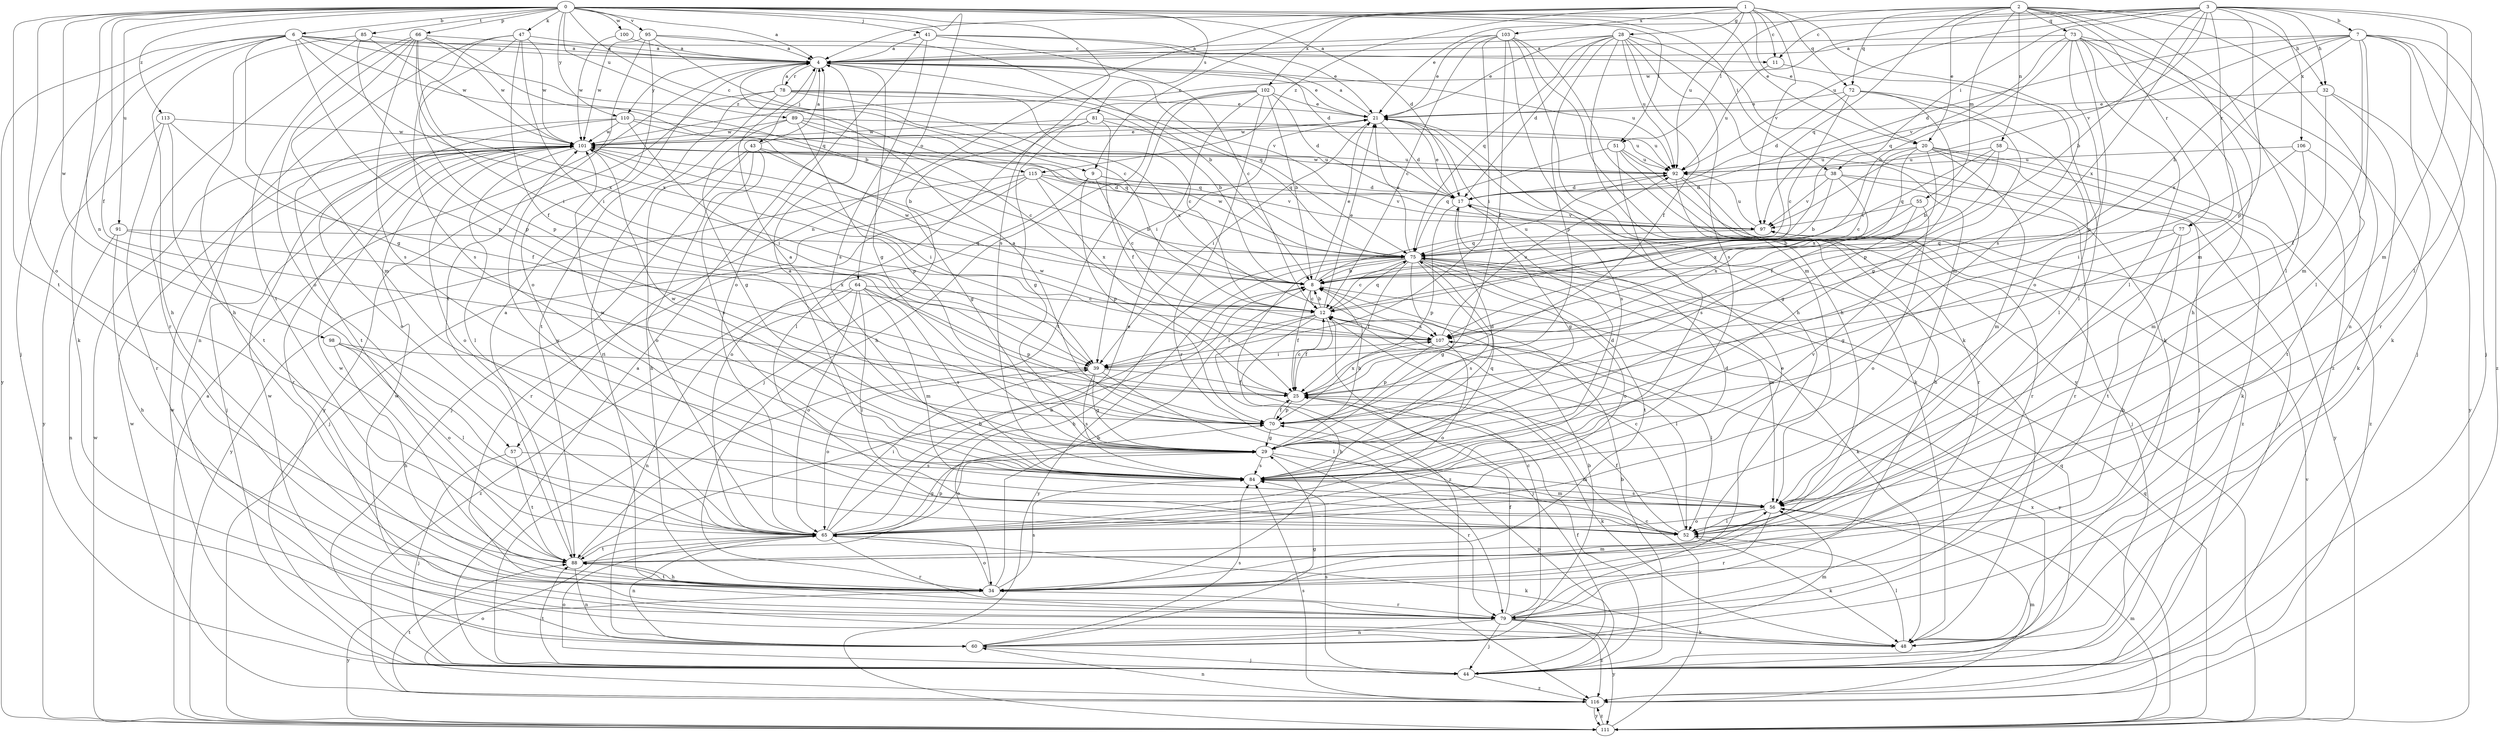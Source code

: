 strict digraph  {
0;
1;
2;
3;
4;
6;
7;
8;
9;
11;
12;
17;
20;
21;
25;
28;
29;
32;
34;
38;
39;
41;
43;
44;
47;
48;
51;
52;
55;
56;
57;
58;
60;
64;
65;
66;
70;
72;
73;
75;
77;
78;
79;
81;
84;
85;
88;
89;
91;
92;
95;
97;
98;
100;
101;
102;
103;
106;
107;
110;
111;
113;
115;
116;
0 -> 4  [label=a];
0 -> 6  [label=b];
0 -> 9  [label=c];
0 -> 17  [label=d];
0 -> 20  [label=e];
0 -> 25  [label=f];
0 -> 38  [label=i];
0 -> 41  [label=j];
0 -> 47  [label=k];
0 -> 51  [label=l];
0 -> 57  [label=n];
0 -> 64  [label=o];
0 -> 65  [label=o];
0 -> 66  [label=p];
0 -> 81  [label=s];
0 -> 84  [label=s];
0 -> 85  [label=t];
0 -> 88  [label=t];
0 -> 89  [label=u];
0 -> 91  [label=u];
0 -> 95  [label=v];
0 -> 98  [label=w];
0 -> 100  [label=w];
0 -> 110  [label=y];
0 -> 113  [label=z];
1 -> 9  [label=c];
1 -> 11  [label=c];
1 -> 20  [label=e];
1 -> 28  [label=g];
1 -> 57  [label=n];
1 -> 72  [label=q];
1 -> 84  [label=s];
1 -> 92  [label=u];
1 -> 97  [label=v];
1 -> 102  [label=x];
1 -> 103  [label=x];
1 -> 115  [label=z];
2 -> 4  [label=a];
2 -> 20  [label=e];
2 -> 32  [label=h];
2 -> 51  [label=l];
2 -> 52  [label=l];
2 -> 55  [label=m];
2 -> 56  [label=m];
2 -> 58  [label=n];
2 -> 60  [label=n];
2 -> 72  [label=q];
2 -> 73  [label=q];
2 -> 75  [label=q];
2 -> 77  [label=r];
3 -> 7  [label=b];
3 -> 8  [label=b];
3 -> 11  [label=c];
3 -> 21  [label=e];
3 -> 32  [label=h];
3 -> 38  [label=i];
3 -> 52  [label=l];
3 -> 56  [label=m];
3 -> 70  [label=p];
3 -> 77  [label=r];
3 -> 92  [label=u];
3 -> 97  [label=v];
3 -> 101  [label=w];
3 -> 106  [label=x];
3 -> 107  [label=x];
4 -> 21  [label=e];
4 -> 29  [label=g];
4 -> 43  [label=j];
4 -> 75  [label=q];
4 -> 78  [label=r];
4 -> 92  [label=u];
4 -> 97  [label=v];
4 -> 110  [label=y];
6 -> 4  [label=a];
6 -> 11  [label=c];
6 -> 29  [label=g];
6 -> 34  [label=h];
6 -> 44  [label=j];
6 -> 48  [label=k];
6 -> 70  [label=p];
6 -> 75  [label=q];
6 -> 107  [label=x];
6 -> 111  [label=y];
6 -> 115  [label=z];
7 -> 4  [label=a];
7 -> 8  [label=b];
7 -> 17  [label=d];
7 -> 44  [label=j];
7 -> 48  [label=k];
7 -> 52  [label=l];
7 -> 56  [label=m];
7 -> 79  [label=r];
7 -> 97  [label=v];
7 -> 107  [label=x];
7 -> 116  [label=z];
8 -> 12  [label=c];
8 -> 21  [label=e];
8 -> 25  [label=f];
8 -> 92  [label=u];
8 -> 101  [label=w];
8 -> 111  [label=y];
9 -> 12  [label=c];
9 -> 17  [label=d];
9 -> 65  [label=o];
9 -> 70  [label=p];
9 -> 97  [label=v];
11 -> 52  [label=l];
11 -> 92  [label=u];
12 -> 8  [label=b];
12 -> 21  [label=e];
12 -> 25  [label=f];
12 -> 34  [label=h];
12 -> 39  [label=i];
12 -> 44  [label=j];
12 -> 52  [label=l];
12 -> 75  [label=q];
12 -> 107  [label=x];
17 -> 21  [label=e];
17 -> 29  [label=g];
17 -> 70  [label=p];
17 -> 97  [label=v];
20 -> 12  [label=c];
20 -> 29  [label=g];
20 -> 44  [label=j];
20 -> 48  [label=k];
20 -> 56  [label=m];
20 -> 92  [label=u];
20 -> 107  [label=x];
20 -> 111  [label=y];
21 -> 4  [label=a];
21 -> 17  [label=d];
21 -> 39  [label=i];
21 -> 48  [label=k];
21 -> 84  [label=s];
21 -> 101  [label=w];
25 -> 12  [label=c];
25 -> 48  [label=k];
25 -> 70  [label=p];
25 -> 101  [label=w];
25 -> 107  [label=x];
28 -> 4  [label=a];
28 -> 17  [label=d];
28 -> 21  [label=e];
28 -> 25  [label=f];
28 -> 34  [label=h];
28 -> 48  [label=k];
28 -> 56  [label=m];
28 -> 70  [label=p];
28 -> 75  [label=q];
28 -> 84  [label=s];
28 -> 92  [label=u];
29 -> 4  [label=a];
29 -> 8  [label=b];
29 -> 17  [label=d];
29 -> 56  [label=m];
29 -> 65  [label=o];
29 -> 79  [label=r];
29 -> 84  [label=s];
29 -> 101  [label=w];
32 -> 21  [label=e];
32 -> 25  [label=f];
32 -> 48  [label=k];
32 -> 111  [label=y];
34 -> 8  [label=b];
34 -> 56  [label=m];
34 -> 65  [label=o];
34 -> 79  [label=r];
34 -> 84  [label=s];
34 -> 88  [label=t];
34 -> 101  [label=w];
34 -> 111  [label=y];
38 -> 8  [label=b];
38 -> 17  [label=d];
38 -> 44  [label=j];
38 -> 79  [label=r];
38 -> 97  [label=v];
38 -> 107  [label=x];
39 -> 25  [label=f];
39 -> 29  [label=g];
39 -> 52  [label=l];
39 -> 65  [label=o];
39 -> 84  [label=s];
41 -> 4  [label=a];
41 -> 12  [label=c];
41 -> 17  [label=d];
41 -> 21  [label=e];
41 -> 65  [label=o];
41 -> 84  [label=s];
43 -> 4  [label=a];
43 -> 29  [label=g];
43 -> 34  [label=h];
43 -> 44  [label=j];
43 -> 65  [label=o];
43 -> 84  [label=s];
43 -> 92  [label=u];
44 -> 4  [label=a];
44 -> 8  [label=b];
44 -> 25  [label=f];
44 -> 65  [label=o];
44 -> 70  [label=p];
44 -> 75  [label=q];
44 -> 84  [label=s];
44 -> 88  [label=t];
44 -> 101  [label=w];
44 -> 107  [label=x];
44 -> 116  [label=z];
47 -> 4  [label=a];
47 -> 25  [label=f];
47 -> 39  [label=i];
47 -> 60  [label=n];
47 -> 70  [label=p];
47 -> 84  [label=s];
47 -> 101  [label=w];
48 -> 52  [label=l];
48 -> 101  [label=w];
51 -> 75  [label=q];
51 -> 79  [label=r];
51 -> 84  [label=s];
51 -> 92  [label=u];
51 -> 116  [label=z];
52 -> 12  [label=c];
52 -> 25  [label=f];
52 -> 48  [label=k];
52 -> 101  [label=w];
55 -> 8  [label=b];
55 -> 65  [label=o];
55 -> 97  [label=v];
55 -> 107  [label=x];
56 -> 52  [label=l];
56 -> 65  [label=o];
56 -> 79  [label=r];
56 -> 84  [label=s];
57 -> 44  [label=j];
57 -> 84  [label=s];
57 -> 88  [label=t];
58 -> 8  [label=b];
58 -> 25  [label=f];
58 -> 75  [label=q];
58 -> 92  [label=u];
58 -> 116  [label=z];
60 -> 8  [label=b];
60 -> 29  [label=g];
60 -> 44  [label=j];
60 -> 56  [label=m];
60 -> 84  [label=s];
60 -> 101  [label=w];
64 -> 12  [label=c];
64 -> 52  [label=l];
64 -> 56  [label=m];
64 -> 60  [label=n];
64 -> 65  [label=o];
64 -> 70  [label=p];
64 -> 84  [label=s];
64 -> 116  [label=z];
65 -> 8  [label=b];
65 -> 17  [label=d];
65 -> 21  [label=e];
65 -> 29  [label=g];
65 -> 39  [label=i];
65 -> 48  [label=k];
65 -> 60  [label=n];
65 -> 79  [label=r];
65 -> 88  [label=t];
66 -> 4  [label=a];
66 -> 8  [label=b];
66 -> 39  [label=i];
66 -> 56  [label=m];
66 -> 65  [label=o];
66 -> 84  [label=s];
66 -> 88  [label=t];
66 -> 101  [label=w];
66 -> 107  [label=x];
70 -> 4  [label=a];
70 -> 25  [label=f];
70 -> 29  [label=g];
72 -> 12  [label=c];
72 -> 17  [label=d];
72 -> 21  [label=e];
72 -> 29  [label=g];
72 -> 52  [label=l];
72 -> 70  [label=p];
73 -> 4  [label=a];
73 -> 8  [label=b];
73 -> 34  [label=h];
73 -> 44  [label=j];
73 -> 52  [label=l];
73 -> 65  [label=o];
73 -> 70  [label=p];
73 -> 75  [label=q];
73 -> 116  [label=z];
75 -> 8  [label=b];
75 -> 12  [label=c];
75 -> 21  [label=e];
75 -> 25  [label=f];
75 -> 29  [label=g];
75 -> 34  [label=h];
75 -> 48  [label=k];
75 -> 56  [label=m];
75 -> 65  [label=o];
75 -> 84  [label=s];
75 -> 88  [label=t];
75 -> 101  [label=w];
75 -> 111  [label=y];
75 -> 116  [label=z];
77 -> 29  [label=g];
77 -> 34  [label=h];
77 -> 75  [label=q];
77 -> 88  [label=t];
78 -> 4  [label=a];
78 -> 8  [label=b];
78 -> 12  [label=c];
78 -> 21  [label=e];
78 -> 79  [label=r];
78 -> 88  [label=t];
78 -> 107  [label=x];
78 -> 111  [label=y];
79 -> 12  [label=c];
79 -> 21  [label=e];
79 -> 25  [label=f];
79 -> 44  [label=j];
79 -> 48  [label=k];
79 -> 60  [label=n];
79 -> 111  [label=y];
79 -> 116  [label=z];
81 -> 25  [label=f];
81 -> 29  [label=g];
81 -> 52  [label=l];
81 -> 75  [label=q];
81 -> 92  [label=u];
81 -> 101  [label=w];
84 -> 4  [label=a];
84 -> 17  [label=d];
84 -> 56  [label=m];
84 -> 75  [label=q];
84 -> 97  [label=v];
84 -> 101  [label=w];
85 -> 4  [label=a];
85 -> 34  [label=h];
85 -> 70  [label=p];
85 -> 79  [label=r];
85 -> 101  [label=w];
88 -> 4  [label=a];
88 -> 8  [label=b];
88 -> 34  [label=h];
88 -> 60  [label=n];
88 -> 70  [label=p];
89 -> 12  [label=c];
89 -> 29  [label=g];
89 -> 70  [label=p];
89 -> 75  [label=q];
89 -> 92  [label=u];
89 -> 101  [label=w];
91 -> 34  [label=h];
91 -> 60  [label=n];
91 -> 75  [label=q];
91 -> 107  [label=x];
92 -> 17  [label=d];
92 -> 34  [label=h];
92 -> 44  [label=j];
92 -> 79  [label=r];
92 -> 101  [label=w];
95 -> 4  [label=a];
95 -> 8  [label=b];
95 -> 12  [label=c];
95 -> 65  [label=o];
95 -> 88  [label=t];
95 -> 101  [label=w];
97 -> 75  [label=q];
97 -> 92  [label=u];
98 -> 34  [label=h];
98 -> 39  [label=i];
98 -> 52  [label=l];
98 -> 65  [label=o];
100 -> 4  [label=a];
100 -> 101  [label=w];
101 -> 21  [label=e];
101 -> 39  [label=i];
101 -> 44  [label=j];
101 -> 52  [label=l];
101 -> 65  [label=o];
101 -> 79  [label=r];
101 -> 92  [label=u];
102 -> 8  [label=b];
102 -> 17  [label=d];
102 -> 21  [label=e];
102 -> 34  [label=h];
102 -> 39  [label=i];
102 -> 44  [label=j];
102 -> 79  [label=r];
102 -> 88  [label=t];
103 -> 4  [label=a];
103 -> 12  [label=c];
103 -> 21  [label=e];
103 -> 25  [label=f];
103 -> 34  [label=h];
103 -> 39  [label=i];
103 -> 48  [label=k];
103 -> 56  [label=m];
103 -> 111  [label=y];
106 -> 39  [label=i];
106 -> 56  [label=m];
106 -> 88  [label=t];
106 -> 92  [label=u];
107 -> 39  [label=i];
107 -> 52  [label=l];
107 -> 65  [label=o];
107 -> 70  [label=p];
107 -> 92  [label=u];
110 -> 8  [label=b];
110 -> 39  [label=i];
110 -> 65  [label=o];
110 -> 75  [label=q];
110 -> 88  [label=t];
110 -> 101  [label=w];
111 -> 4  [label=a];
111 -> 12  [label=c];
111 -> 56  [label=m];
111 -> 75  [label=q];
111 -> 97  [label=v];
111 -> 101  [label=w];
111 -> 116  [label=z];
113 -> 25  [label=f];
113 -> 79  [label=r];
113 -> 88  [label=t];
113 -> 101  [label=w];
113 -> 111  [label=y];
115 -> 8  [label=b];
115 -> 17  [label=d];
115 -> 44  [label=j];
115 -> 79  [label=r];
115 -> 97  [label=v];
115 -> 107  [label=x];
115 -> 111  [label=y];
116 -> 56  [label=m];
116 -> 60  [label=n];
116 -> 65  [label=o];
116 -> 84  [label=s];
116 -> 88  [label=t];
116 -> 101  [label=w];
116 -> 111  [label=y];
}
